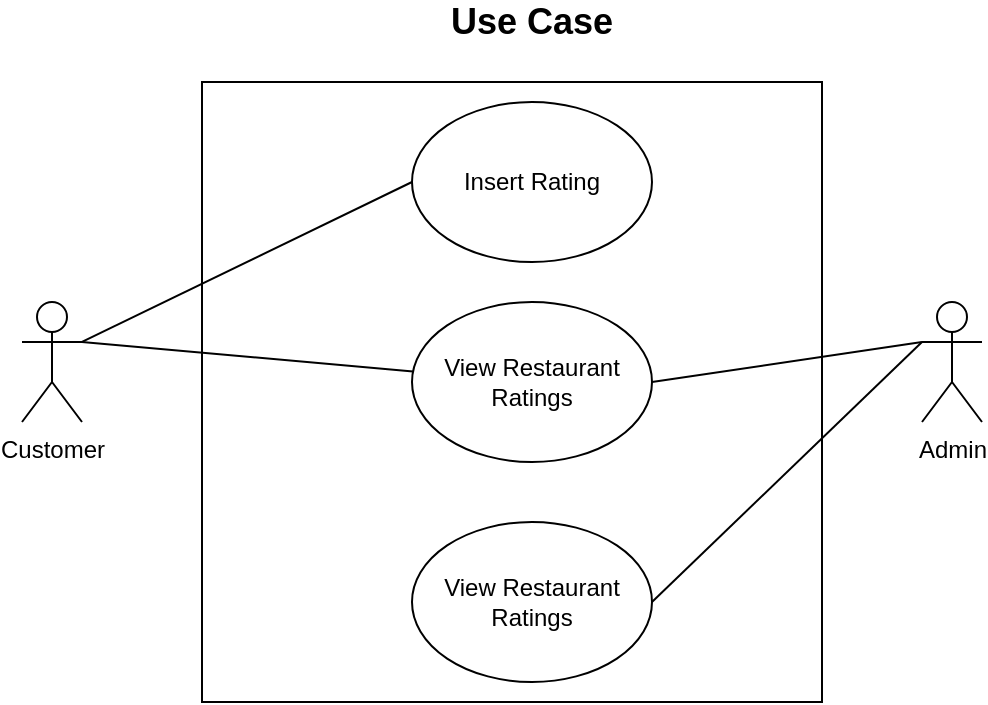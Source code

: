 <mxfile version="13.9.9" type="device"><diagram id="qOhYapUn6oYCifQlJSRK" name="Page-1"><mxGraphModel dx="1038" dy="580" grid="1" gridSize="10" guides="1" tooltips="1" connect="1" arrows="1" fold="1" page="1" pageScale="1" pageWidth="850" pageHeight="1100" math="0" shadow="0"><root><mxCell id="0"/><mxCell id="1" parent="0"/><mxCell id="9Vo-_5YDcYWy-y3jQh27-32" value="" style="whiteSpace=wrap;html=1;aspect=fixed;" vertex="1" parent="1"><mxGeometry x="260" y="140" width="310" height="310" as="geometry"/></mxCell><mxCell id="9Vo-_5YDcYWy-y3jQh27-1" value="Customer" style="shape=umlActor;verticalLabelPosition=bottom;verticalAlign=top;html=1;outlineConnect=0;" vertex="1" parent="1"><mxGeometry x="170" y="250" width="30" height="60" as="geometry"/></mxCell><mxCell id="9Vo-_5YDcYWy-y3jQh27-2" value="Admin" style="shape=umlActor;verticalLabelPosition=bottom;verticalAlign=top;html=1;outlineConnect=0;" vertex="1" parent="1"><mxGeometry x="620" y="250" width="30" height="60" as="geometry"/></mxCell><mxCell id="9Vo-_5YDcYWy-y3jQh27-6" value="Insert Rating" style="ellipse;whiteSpace=wrap;html=1;" vertex="1" parent="1"><mxGeometry x="365" y="150" width="120" height="80" as="geometry"/></mxCell><mxCell id="9Vo-_5YDcYWy-y3jQh27-7" value="View Restaurant Ratings" style="ellipse;whiteSpace=wrap;html=1;" vertex="1" parent="1"><mxGeometry x="365" y="250" width="120" height="80" as="geometry"/></mxCell><mxCell id="9Vo-_5YDcYWy-y3jQh27-8" value="View Restaurant Ratings" style="ellipse;whiteSpace=wrap;html=1;" vertex="1" parent="1"><mxGeometry x="365" y="360" width="120" height="80" as="geometry"/></mxCell><mxCell id="9Vo-_5YDcYWy-y3jQh27-28" value="" style="endArrow=none;html=1;entryX=0;entryY=0.333;entryDx=0;entryDy=0;entryPerimeter=0;exitX=1;exitY=0.5;exitDx=0;exitDy=0;" edge="1" parent="1" source="9Vo-_5YDcYWy-y3jQh27-7" target="9Vo-_5YDcYWy-y3jQh27-2"><mxGeometry width="50" height="50" relative="1" as="geometry"><mxPoint x="530" y="310" as="sourcePoint"/><mxPoint x="580" y="260" as="targetPoint"/></mxGeometry></mxCell><mxCell id="9Vo-_5YDcYWy-y3jQh27-29" value="" style="endArrow=none;html=1;exitX=1;exitY=0.5;exitDx=0;exitDy=0;entryX=0;entryY=0.333;entryDx=0;entryDy=0;entryPerimeter=0;" edge="1" parent="1" source="9Vo-_5YDcYWy-y3jQh27-8" target="9Vo-_5YDcYWy-y3jQh27-2"><mxGeometry width="50" height="50" relative="1" as="geometry"><mxPoint x="530" y="200" as="sourcePoint"/><mxPoint x="580" y="270" as="targetPoint"/></mxGeometry></mxCell><mxCell id="9Vo-_5YDcYWy-y3jQh27-30" value="" style="endArrow=none;html=1;exitX=1;exitY=0.333;exitDx=0;exitDy=0;exitPerimeter=0;entryX=0;entryY=0.5;entryDx=0;entryDy=0;" edge="1" parent="1" source="9Vo-_5YDcYWy-y3jQh27-1" target="9Vo-_5YDcYWy-y3jQh27-6"><mxGeometry width="50" height="50" relative="1" as="geometry"><mxPoint x="530" y="200" as="sourcePoint"/><mxPoint x="580" y="150" as="targetPoint"/></mxGeometry></mxCell><mxCell id="9Vo-_5YDcYWy-y3jQh27-31" value="" style="endArrow=none;html=1;exitX=1;exitY=0.333;exitDx=0;exitDy=0;exitPerimeter=0;" edge="1" parent="1" source="9Vo-_5YDcYWy-y3jQh27-1" target="9Vo-_5YDcYWy-y3jQh27-7"><mxGeometry width="50" height="50" relative="1" as="geometry"><mxPoint x="250" y="270" as="sourcePoint"/><mxPoint x="580" y="150" as="targetPoint"/></mxGeometry></mxCell><mxCell id="9Vo-_5YDcYWy-y3jQh27-33" value="&lt;b&gt;&lt;font style=&quot;font-size: 18px&quot;&gt;Use Case&lt;/font&gt;&lt;/b&gt;" style="text;html=1;strokeColor=none;fillColor=none;align=center;verticalAlign=middle;whiteSpace=wrap;rounded=0;" vertex="1" parent="1"><mxGeometry x="380" y="100" width="90" height="20" as="geometry"/></mxCell></root></mxGraphModel></diagram></mxfile>